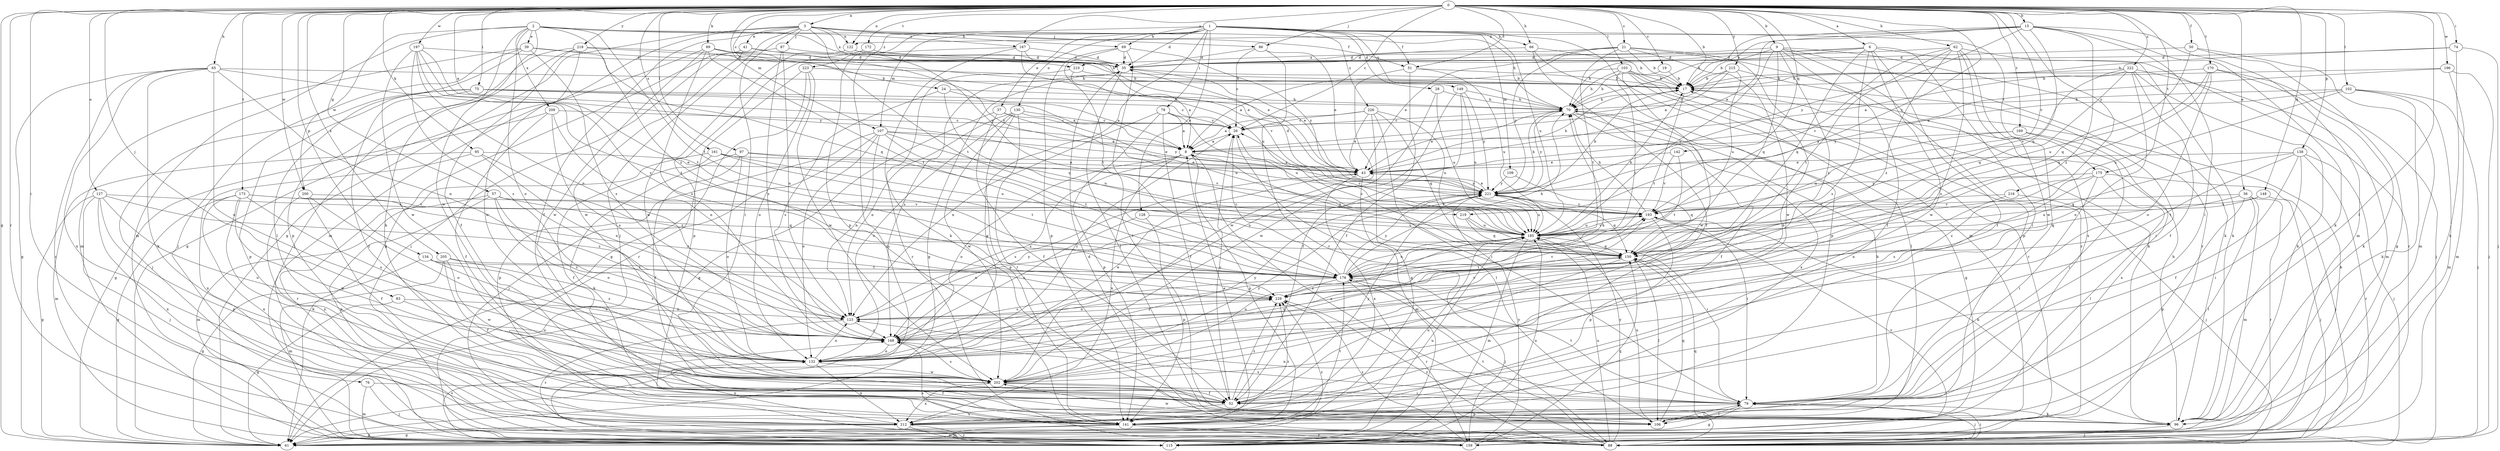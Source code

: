 strict digraph  {
0;
1;
2;
3;
6;
8;
9;
15;
17;
19;
21;
24;
26;
28;
35;
36;
37;
39;
41;
43;
50;
51;
52;
57;
61;
62;
65;
66;
69;
70;
74;
75;
76;
78;
79;
83;
86;
87;
88;
89;
95;
96;
97;
102;
103;
106;
107;
109;
115;
122;
123;
127;
128;
130;
132;
134;
138;
141;
142;
148;
149;
150;
159;
161;
167;
168;
169;
170;
172;
173;
175;
176;
185;
193;
196;
197;
200;
202;
205;
209;
210;
212;
215;
216;
218;
219;
221;
222;
223;
226;
229;
0 -> 3  [label=a];
0 -> 6  [label=a];
0 -> 8  [label=a];
0 -> 9  [label=b];
0 -> 15  [label=b];
0 -> 17  [label=b];
0 -> 19  [label=c];
0 -> 21  [label=c];
0 -> 24  [label=c];
0 -> 26  [label=c];
0 -> 36  [label=e];
0 -> 50  [label=f];
0 -> 51  [label=f];
0 -> 57  [label=g];
0 -> 61  [label=g];
0 -> 62  [label=h];
0 -> 65  [label=h];
0 -> 66  [label=h];
0 -> 74  [label=i];
0 -> 75  [label=i];
0 -> 76  [label=i];
0 -> 83  [label=j];
0 -> 86  [label=j];
0 -> 89  [label=k];
0 -> 95  [label=k];
0 -> 97  [label=l];
0 -> 102  [label=l];
0 -> 103  [label=l];
0 -> 106  [label=l];
0 -> 107  [label=m];
0 -> 122  [label=n];
0 -> 127  [label=o];
0 -> 134  [label=p];
0 -> 138  [label=p];
0 -> 142  [label=q];
0 -> 148  [label=q];
0 -> 159  [label=r];
0 -> 161  [label=s];
0 -> 167  [label=s];
0 -> 169  [label=t];
0 -> 170  [label=t];
0 -> 172  [label=t];
0 -> 173  [label=t];
0 -> 175  [label=t];
0 -> 193  [label=v];
0 -> 196  [label=w];
0 -> 197  [label=w];
0 -> 200  [label=w];
0 -> 205  [label=x];
0 -> 215  [label=y];
0 -> 216  [label=y];
0 -> 218  [label=y];
0 -> 219  [label=y];
0 -> 222  [label=z];
1 -> 28  [label=d];
1 -> 35  [label=d];
1 -> 37  [label=e];
1 -> 51  [label=f];
1 -> 61  [label=g];
1 -> 66  [label=h];
1 -> 69  [label=h];
1 -> 78  [label=i];
1 -> 107  [label=m];
1 -> 109  [label=m];
1 -> 115  [label=m];
1 -> 128  [label=o];
1 -> 130  [label=o];
1 -> 141  [label=p];
1 -> 149  [label=q];
1 -> 175  [label=t];
1 -> 185  [label=u];
1 -> 223  [label=z];
1 -> 226  [label=z];
2 -> 39  [label=e];
2 -> 51  [label=f];
2 -> 96  [label=k];
2 -> 115  [label=m];
2 -> 132  [label=o];
2 -> 167  [label=s];
2 -> 176  [label=t];
2 -> 200  [label=w];
2 -> 202  [label=w];
2 -> 209  [label=x];
2 -> 210  [label=x];
2 -> 229  [label=z];
3 -> 41  [label=e];
3 -> 52  [label=f];
3 -> 61  [label=g];
3 -> 69  [label=h];
3 -> 70  [label=h];
3 -> 79  [label=i];
3 -> 86  [label=j];
3 -> 87  [label=j];
3 -> 88  [label=j];
3 -> 115  [label=m];
3 -> 122  [label=n];
3 -> 176  [label=t];
3 -> 219  [label=y];
6 -> 35  [label=d];
6 -> 52  [label=f];
6 -> 70  [label=h];
6 -> 79  [label=i];
6 -> 96  [label=k];
6 -> 150  [label=q];
6 -> 168  [label=s];
6 -> 202  [label=w];
6 -> 210  [label=x];
8 -> 43  [label=e];
8 -> 132  [label=o];
8 -> 141  [label=p];
8 -> 168  [label=s];
8 -> 212  [label=x];
9 -> 17  [label=b];
9 -> 35  [label=d];
9 -> 52  [label=f];
9 -> 96  [label=k];
9 -> 150  [label=q];
9 -> 159  [label=r];
9 -> 185  [label=u];
9 -> 212  [label=x];
9 -> 229  [label=z];
15 -> 17  [label=b];
15 -> 43  [label=e];
15 -> 70  [label=h];
15 -> 79  [label=i];
15 -> 96  [label=k];
15 -> 115  [label=m];
15 -> 122  [label=n];
15 -> 150  [label=q];
15 -> 221  [label=y];
15 -> 229  [label=z];
17 -> 70  [label=h];
17 -> 176  [label=t];
19 -> 17  [label=b];
19 -> 70  [label=h];
21 -> 17  [label=b];
21 -> 35  [label=d];
21 -> 43  [label=e];
21 -> 141  [label=p];
21 -> 159  [label=r];
21 -> 176  [label=t];
21 -> 202  [label=w];
21 -> 221  [label=y];
24 -> 8  [label=a];
24 -> 70  [label=h];
24 -> 150  [label=q];
24 -> 168  [label=s];
26 -> 8  [label=a];
26 -> 106  [label=l];
28 -> 70  [label=h];
28 -> 185  [label=u];
28 -> 202  [label=w];
35 -> 17  [label=b];
35 -> 43  [label=e];
35 -> 61  [label=g];
35 -> 106  [label=l];
35 -> 168  [label=s];
36 -> 106  [label=l];
36 -> 115  [label=m];
36 -> 141  [label=p];
36 -> 159  [label=r];
36 -> 185  [label=u];
36 -> 193  [label=v];
37 -> 26  [label=c];
37 -> 52  [label=f];
37 -> 61  [label=g];
37 -> 221  [label=y];
39 -> 35  [label=d];
39 -> 88  [label=j];
39 -> 106  [label=l];
39 -> 115  [label=m];
39 -> 150  [label=q];
39 -> 168  [label=s];
41 -> 35  [label=d];
41 -> 61  [label=g];
41 -> 202  [label=w];
41 -> 221  [label=y];
43 -> 17  [label=b];
43 -> 115  [label=m];
43 -> 168  [label=s];
43 -> 212  [label=x];
43 -> 221  [label=y];
50 -> 35  [label=d];
50 -> 61  [label=g];
50 -> 115  [label=m];
50 -> 150  [label=q];
51 -> 17  [label=b];
51 -> 52  [label=f];
51 -> 185  [label=u];
51 -> 202  [label=w];
52 -> 26  [label=c];
52 -> 212  [label=x];
52 -> 221  [label=y];
52 -> 229  [label=z];
57 -> 115  [label=m];
57 -> 132  [label=o];
57 -> 141  [label=p];
57 -> 150  [label=q];
57 -> 168  [label=s];
57 -> 193  [label=v];
61 -> 185  [label=u];
61 -> 229  [label=z];
62 -> 35  [label=d];
62 -> 79  [label=i];
62 -> 159  [label=r];
62 -> 168  [label=s];
62 -> 176  [label=t];
62 -> 193  [label=v];
62 -> 202  [label=w];
62 -> 229  [label=z];
65 -> 17  [label=b];
65 -> 61  [label=g];
65 -> 96  [label=k];
65 -> 123  [label=n];
65 -> 132  [label=o];
65 -> 159  [label=r];
65 -> 176  [label=t];
65 -> 212  [label=x];
66 -> 17  [label=b];
66 -> 35  [label=d];
66 -> 52  [label=f];
66 -> 141  [label=p];
69 -> 35  [label=d];
69 -> 106  [label=l];
69 -> 141  [label=p];
69 -> 176  [label=t];
69 -> 221  [label=y];
70 -> 26  [label=c];
70 -> 43  [label=e];
70 -> 52  [label=f];
70 -> 61  [label=g];
70 -> 212  [label=x];
70 -> 221  [label=y];
74 -> 17  [label=b];
74 -> 35  [label=d];
74 -> 88  [label=j];
74 -> 96  [label=k];
75 -> 8  [label=a];
75 -> 26  [label=c];
75 -> 52  [label=f];
75 -> 70  [label=h];
75 -> 88  [label=j];
75 -> 141  [label=p];
76 -> 52  [label=f];
76 -> 88  [label=j];
76 -> 115  [label=m];
78 -> 8  [label=a];
78 -> 26  [label=c];
78 -> 52  [label=f];
78 -> 123  [label=n];
78 -> 141  [label=p];
78 -> 185  [label=u];
79 -> 61  [label=g];
79 -> 70  [label=h];
79 -> 88  [label=j];
79 -> 96  [label=k];
79 -> 106  [label=l];
79 -> 123  [label=n];
79 -> 141  [label=p];
79 -> 168  [label=s];
79 -> 176  [label=t];
83 -> 61  [label=g];
83 -> 123  [label=n];
83 -> 132  [label=o];
86 -> 26  [label=c];
86 -> 35  [label=d];
86 -> 43  [label=e];
86 -> 159  [label=r];
87 -> 35  [label=d];
87 -> 88  [label=j];
87 -> 123  [label=n];
87 -> 168  [label=s];
88 -> 8  [label=a];
88 -> 17  [label=b];
88 -> 35  [label=d];
88 -> 79  [label=i];
88 -> 150  [label=q];
88 -> 168  [label=s];
88 -> 176  [label=t];
88 -> 185  [label=u];
88 -> 221  [label=y];
88 -> 229  [label=z];
89 -> 35  [label=d];
89 -> 43  [label=e];
89 -> 61  [label=g];
89 -> 70  [label=h];
89 -> 168  [label=s];
89 -> 176  [label=t];
89 -> 202  [label=w];
95 -> 43  [label=e];
95 -> 115  [label=m];
95 -> 123  [label=n];
95 -> 212  [label=x];
95 -> 229  [label=z];
96 -> 17  [label=b];
96 -> 88  [label=j];
97 -> 43  [label=e];
97 -> 52  [label=f];
97 -> 96  [label=k];
97 -> 132  [label=o];
97 -> 193  [label=v];
102 -> 70  [label=h];
102 -> 88  [label=j];
102 -> 96  [label=k];
102 -> 115  [label=m];
102 -> 185  [label=u];
102 -> 221  [label=y];
103 -> 8  [label=a];
103 -> 17  [label=b];
103 -> 70  [label=h];
103 -> 96  [label=k];
103 -> 106  [label=l];
103 -> 159  [label=r];
103 -> 176  [label=t];
103 -> 202  [label=w];
106 -> 79  [label=i];
106 -> 150  [label=q];
106 -> 185  [label=u];
106 -> 202  [label=w];
107 -> 8  [label=a];
107 -> 43  [label=e];
107 -> 88  [label=j];
107 -> 123  [label=n];
107 -> 132  [label=o];
107 -> 141  [label=p];
107 -> 176  [label=t];
107 -> 185  [label=u];
109 -> 150  [label=q];
109 -> 221  [label=y];
115 -> 168  [label=s];
115 -> 185  [label=u];
115 -> 193  [label=v];
122 -> 35  [label=d];
122 -> 43  [label=e];
122 -> 202  [label=w];
123 -> 159  [label=r];
123 -> 168  [label=s];
123 -> 221  [label=y];
123 -> 229  [label=z];
127 -> 61  [label=g];
127 -> 88  [label=j];
127 -> 132  [label=o];
127 -> 141  [label=p];
127 -> 193  [label=v];
127 -> 212  [label=x];
127 -> 229  [label=z];
128 -> 141  [label=p];
128 -> 168  [label=s];
128 -> 185  [label=u];
130 -> 26  [label=c];
130 -> 106  [label=l];
130 -> 123  [label=n];
130 -> 132  [label=o];
130 -> 141  [label=p];
130 -> 185  [label=u];
130 -> 202  [label=w];
132 -> 17  [label=b];
132 -> 26  [label=c];
132 -> 43  [label=e];
132 -> 123  [label=n];
132 -> 150  [label=q];
132 -> 202  [label=w];
132 -> 212  [label=x];
132 -> 221  [label=y];
134 -> 61  [label=g];
134 -> 132  [label=o];
134 -> 168  [label=s];
134 -> 176  [label=t];
138 -> 43  [label=e];
138 -> 52  [label=f];
138 -> 79  [label=i];
138 -> 88  [label=j];
138 -> 150  [label=q];
138 -> 159  [label=r];
138 -> 176  [label=t];
141 -> 8  [label=a];
141 -> 61  [label=g];
141 -> 115  [label=m];
141 -> 159  [label=r];
141 -> 176  [label=t];
142 -> 43  [label=e];
142 -> 176  [label=t];
142 -> 193  [label=v];
148 -> 88  [label=j];
148 -> 150  [label=q];
148 -> 193  [label=v];
149 -> 52  [label=f];
149 -> 70  [label=h];
149 -> 132  [label=o];
149 -> 185  [label=u];
149 -> 221  [label=y];
150 -> 8  [label=a];
150 -> 26  [label=c];
150 -> 52  [label=f];
150 -> 106  [label=l];
150 -> 176  [label=t];
159 -> 150  [label=q];
159 -> 221  [label=y];
159 -> 229  [label=z];
161 -> 43  [label=e];
161 -> 52  [label=f];
161 -> 159  [label=r];
161 -> 176  [label=t];
161 -> 185  [label=u];
167 -> 35  [label=d];
167 -> 96  [label=k];
167 -> 115  [label=m];
167 -> 185  [label=u];
167 -> 193  [label=v];
168 -> 70  [label=h];
168 -> 132  [label=o];
168 -> 193  [label=v];
169 -> 8  [label=a];
169 -> 79  [label=i];
169 -> 185  [label=u];
169 -> 212  [label=x];
170 -> 17  [label=b];
170 -> 88  [label=j];
170 -> 96  [label=k];
170 -> 132  [label=o];
170 -> 150  [label=q];
170 -> 185  [label=u];
172 -> 35  [label=d];
172 -> 141  [label=p];
173 -> 61  [label=g];
173 -> 96  [label=k];
173 -> 168  [label=s];
173 -> 193  [label=v];
173 -> 202  [label=w];
173 -> 212  [label=x];
173 -> 229  [label=z];
175 -> 79  [label=i];
175 -> 88  [label=j];
175 -> 106  [label=l];
175 -> 168  [label=s];
175 -> 221  [label=y];
175 -> 229  [label=z];
176 -> 26  [label=c];
176 -> 70  [label=h];
176 -> 88  [label=j];
176 -> 159  [label=r];
176 -> 168  [label=s];
176 -> 185  [label=u];
176 -> 221  [label=y];
176 -> 229  [label=z];
185 -> 17  [label=b];
185 -> 26  [label=c];
185 -> 115  [label=m];
185 -> 123  [label=n];
185 -> 150  [label=q];
185 -> 193  [label=v];
193 -> 70  [label=h];
193 -> 96  [label=k];
193 -> 141  [label=p];
193 -> 185  [label=u];
196 -> 17  [label=b];
196 -> 43  [label=e];
196 -> 88  [label=j];
196 -> 115  [label=m];
197 -> 35  [label=d];
197 -> 123  [label=n];
197 -> 168  [label=s];
197 -> 176  [label=t];
197 -> 202  [label=w];
197 -> 221  [label=y];
197 -> 229  [label=z];
200 -> 52  [label=f];
200 -> 132  [label=o];
200 -> 193  [label=v];
200 -> 212  [label=x];
202 -> 52  [label=f];
202 -> 79  [label=i];
202 -> 168  [label=s];
202 -> 185  [label=u];
202 -> 212  [label=x];
202 -> 221  [label=y];
205 -> 52  [label=f];
205 -> 115  [label=m];
205 -> 168  [label=s];
205 -> 176  [label=t];
205 -> 202  [label=w];
209 -> 26  [label=c];
209 -> 52  [label=f];
209 -> 61  [label=g];
209 -> 123  [label=n];
209 -> 168  [label=s];
210 -> 8  [label=a];
210 -> 17  [label=b];
210 -> 159  [label=r];
212 -> 61  [label=g];
212 -> 115  [label=m];
212 -> 132  [label=o];
212 -> 159  [label=r];
212 -> 185  [label=u];
212 -> 229  [label=z];
215 -> 8  [label=a];
215 -> 17  [label=b];
215 -> 26  [label=c];
215 -> 79  [label=i];
215 -> 185  [label=u];
216 -> 88  [label=j];
216 -> 123  [label=n];
216 -> 193  [label=v];
218 -> 17  [label=b];
218 -> 35  [label=d];
218 -> 52  [label=f];
218 -> 88  [label=j];
218 -> 141  [label=p];
218 -> 202  [label=w];
219 -> 79  [label=i];
219 -> 150  [label=q];
219 -> 185  [label=u];
221 -> 17  [label=b];
221 -> 35  [label=d];
221 -> 43  [label=e];
221 -> 70  [label=h];
221 -> 79  [label=i];
221 -> 150  [label=q];
221 -> 185  [label=u];
221 -> 193  [label=v];
222 -> 8  [label=a];
222 -> 17  [label=b];
222 -> 52  [label=f];
222 -> 96  [label=k];
222 -> 115  [label=m];
222 -> 132  [label=o];
222 -> 150  [label=q];
222 -> 193  [label=v];
223 -> 17  [label=b];
223 -> 61  [label=g];
223 -> 132  [label=o];
223 -> 159  [label=r];
223 -> 202  [label=w];
226 -> 8  [label=a];
226 -> 26  [label=c];
226 -> 43  [label=e];
226 -> 61  [label=g];
226 -> 79  [label=i];
226 -> 150  [label=q];
226 -> 185  [label=u];
229 -> 123  [label=n];
229 -> 193  [label=v];
}
